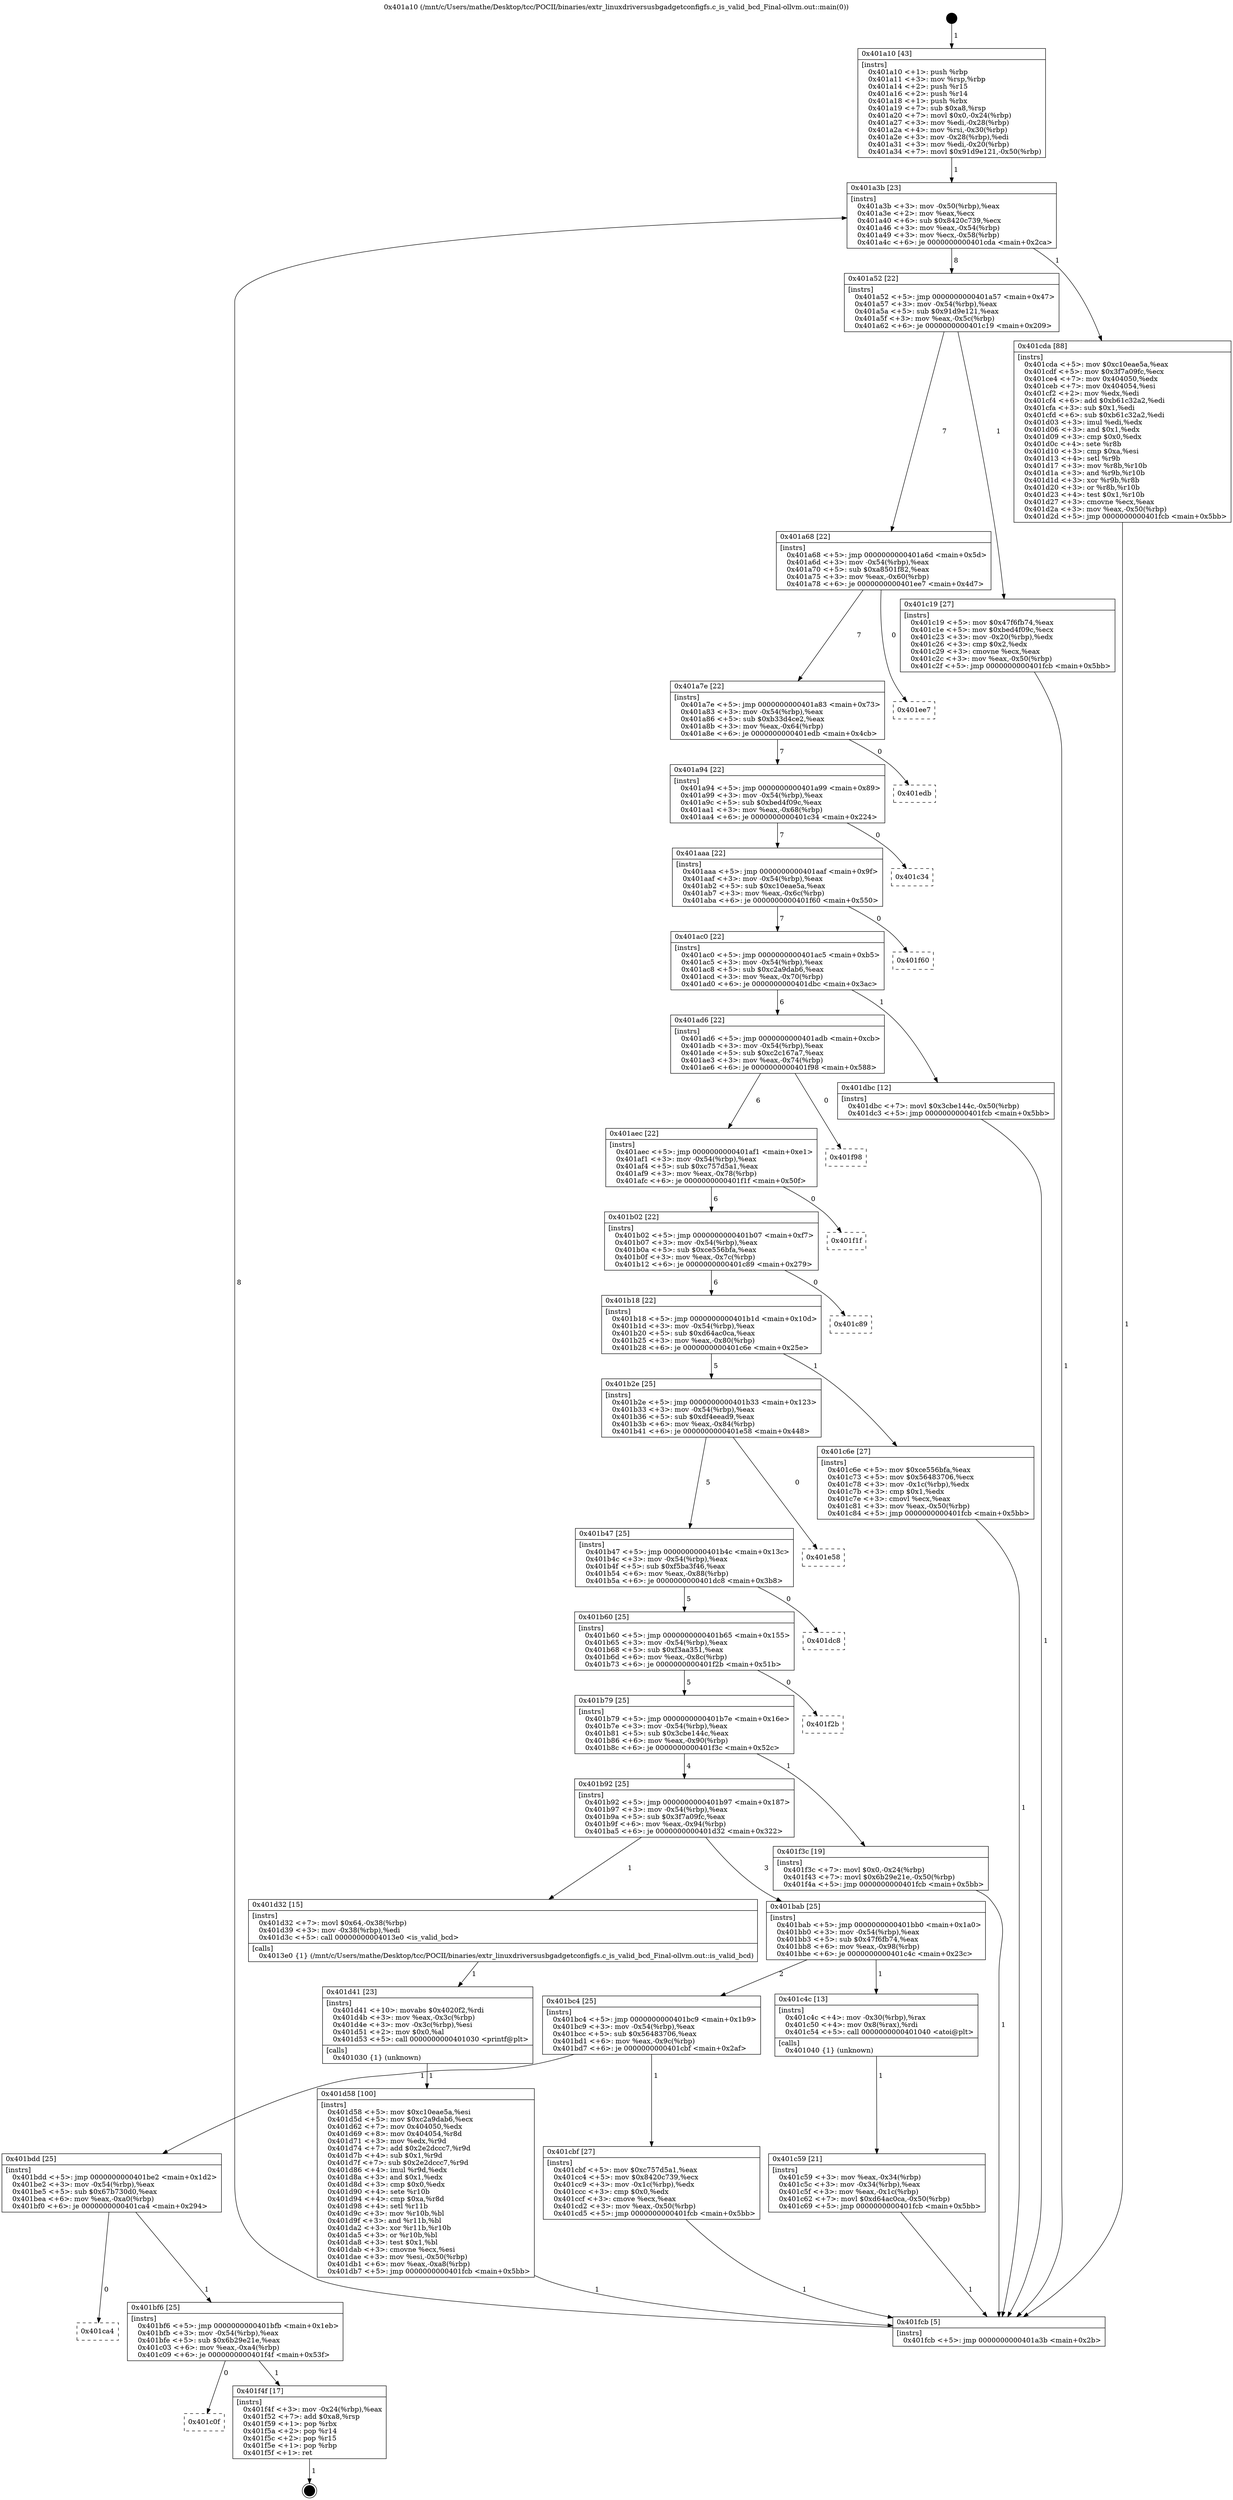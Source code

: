 digraph "0x401a10" {
  label = "0x401a10 (/mnt/c/Users/mathe/Desktop/tcc/POCII/binaries/extr_linuxdriversusbgadgetconfigfs.c_is_valid_bcd_Final-ollvm.out::main(0))"
  labelloc = "t"
  node[shape=record]

  Entry [label="",width=0.3,height=0.3,shape=circle,fillcolor=black,style=filled]
  "0x401a3b" [label="{
     0x401a3b [23]\l
     | [instrs]\l
     &nbsp;&nbsp;0x401a3b \<+3\>: mov -0x50(%rbp),%eax\l
     &nbsp;&nbsp;0x401a3e \<+2\>: mov %eax,%ecx\l
     &nbsp;&nbsp;0x401a40 \<+6\>: sub $0x8420c739,%ecx\l
     &nbsp;&nbsp;0x401a46 \<+3\>: mov %eax,-0x54(%rbp)\l
     &nbsp;&nbsp;0x401a49 \<+3\>: mov %ecx,-0x58(%rbp)\l
     &nbsp;&nbsp;0x401a4c \<+6\>: je 0000000000401cda \<main+0x2ca\>\l
  }"]
  "0x401cda" [label="{
     0x401cda [88]\l
     | [instrs]\l
     &nbsp;&nbsp;0x401cda \<+5\>: mov $0xc10eae5a,%eax\l
     &nbsp;&nbsp;0x401cdf \<+5\>: mov $0x3f7a09fc,%ecx\l
     &nbsp;&nbsp;0x401ce4 \<+7\>: mov 0x404050,%edx\l
     &nbsp;&nbsp;0x401ceb \<+7\>: mov 0x404054,%esi\l
     &nbsp;&nbsp;0x401cf2 \<+2\>: mov %edx,%edi\l
     &nbsp;&nbsp;0x401cf4 \<+6\>: add $0xb61c32a2,%edi\l
     &nbsp;&nbsp;0x401cfa \<+3\>: sub $0x1,%edi\l
     &nbsp;&nbsp;0x401cfd \<+6\>: sub $0xb61c32a2,%edi\l
     &nbsp;&nbsp;0x401d03 \<+3\>: imul %edi,%edx\l
     &nbsp;&nbsp;0x401d06 \<+3\>: and $0x1,%edx\l
     &nbsp;&nbsp;0x401d09 \<+3\>: cmp $0x0,%edx\l
     &nbsp;&nbsp;0x401d0c \<+4\>: sete %r8b\l
     &nbsp;&nbsp;0x401d10 \<+3\>: cmp $0xa,%esi\l
     &nbsp;&nbsp;0x401d13 \<+4\>: setl %r9b\l
     &nbsp;&nbsp;0x401d17 \<+3\>: mov %r8b,%r10b\l
     &nbsp;&nbsp;0x401d1a \<+3\>: and %r9b,%r10b\l
     &nbsp;&nbsp;0x401d1d \<+3\>: xor %r9b,%r8b\l
     &nbsp;&nbsp;0x401d20 \<+3\>: or %r8b,%r10b\l
     &nbsp;&nbsp;0x401d23 \<+4\>: test $0x1,%r10b\l
     &nbsp;&nbsp;0x401d27 \<+3\>: cmovne %ecx,%eax\l
     &nbsp;&nbsp;0x401d2a \<+3\>: mov %eax,-0x50(%rbp)\l
     &nbsp;&nbsp;0x401d2d \<+5\>: jmp 0000000000401fcb \<main+0x5bb\>\l
  }"]
  "0x401a52" [label="{
     0x401a52 [22]\l
     | [instrs]\l
     &nbsp;&nbsp;0x401a52 \<+5\>: jmp 0000000000401a57 \<main+0x47\>\l
     &nbsp;&nbsp;0x401a57 \<+3\>: mov -0x54(%rbp),%eax\l
     &nbsp;&nbsp;0x401a5a \<+5\>: sub $0x91d9e121,%eax\l
     &nbsp;&nbsp;0x401a5f \<+3\>: mov %eax,-0x5c(%rbp)\l
     &nbsp;&nbsp;0x401a62 \<+6\>: je 0000000000401c19 \<main+0x209\>\l
  }"]
  Exit [label="",width=0.3,height=0.3,shape=circle,fillcolor=black,style=filled,peripheries=2]
  "0x401c19" [label="{
     0x401c19 [27]\l
     | [instrs]\l
     &nbsp;&nbsp;0x401c19 \<+5\>: mov $0x47f6fb74,%eax\l
     &nbsp;&nbsp;0x401c1e \<+5\>: mov $0xbed4f09c,%ecx\l
     &nbsp;&nbsp;0x401c23 \<+3\>: mov -0x20(%rbp),%edx\l
     &nbsp;&nbsp;0x401c26 \<+3\>: cmp $0x2,%edx\l
     &nbsp;&nbsp;0x401c29 \<+3\>: cmovne %ecx,%eax\l
     &nbsp;&nbsp;0x401c2c \<+3\>: mov %eax,-0x50(%rbp)\l
     &nbsp;&nbsp;0x401c2f \<+5\>: jmp 0000000000401fcb \<main+0x5bb\>\l
  }"]
  "0x401a68" [label="{
     0x401a68 [22]\l
     | [instrs]\l
     &nbsp;&nbsp;0x401a68 \<+5\>: jmp 0000000000401a6d \<main+0x5d\>\l
     &nbsp;&nbsp;0x401a6d \<+3\>: mov -0x54(%rbp),%eax\l
     &nbsp;&nbsp;0x401a70 \<+5\>: sub $0xa8501f82,%eax\l
     &nbsp;&nbsp;0x401a75 \<+3\>: mov %eax,-0x60(%rbp)\l
     &nbsp;&nbsp;0x401a78 \<+6\>: je 0000000000401ee7 \<main+0x4d7\>\l
  }"]
  "0x401fcb" [label="{
     0x401fcb [5]\l
     | [instrs]\l
     &nbsp;&nbsp;0x401fcb \<+5\>: jmp 0000000000401a3b \<main+0x2b\>\l
  }"]
  "0x401a10" [label="{
     0x401a10 [43]\l
     | [instrs]\l
     &nbsp;&nbsp;0x401a10 \<+1\>: push %rbp\l
     &nbsp;&nbsp;0x401a11 \<+3\>: mov %rsp,%rbp\l
     &nbsp;&nbsp;0x401a14 \<+2\>: push %r15\l
     &nbsp;&nbsp;0x401a16 \<+2\>: push %r14\l
     &nbsp;&nbsp;0x401a18 \<+1\>: push %rbx\l
     &nbsp;&nbsp;0x401a19 \<+7\>: sub $0xa8,%rsp\l
     &nbsp;&nbsp;0x401a20 \<+7\>: movl $0x0,-0x24(%rbp)\l
     &nbsp;&nbsp;0x401a27 \<+3\>: mov %edi,-0x28(%rbp)\l
     &nbsp;&nbsp;0x401a2a \<+4\>: mov %rsi,-0x30(%rbp)\l
     &nbsp;&nbsp;0x401a2e \<+3\>: mov -0x28(%rbp),%edi\l
     &nbsp;&nbsp;0x401a31 \<+3\>: mov %edi,-0x20(%rbp)\l
     &nbsp;&nbsp;0x401a34 \<+7\>: movl $0x91d9e121,-0x50(%rbp)\l
  }"]
  "0x401c0f" [label="{
     0x401c0f\l
  }", style=dashed]
  "0x401ee7" [label="{
     0x401ee7\l
  }", style=dashed]
  "0x401a7e" [label="{
     0x401a7e [22]\l
     | [instrs]\l
     &nbsp;&nbsp;0x401a7e \<+5\>: jmp 0000000000401a83 \<main+0x73\>\l
     &nbsp;&nbsp;0x401a83 \<+3\>: mov -0x54(%rbp),%eax\l
     &nbsp;&nbsp;0x401a86 \<+5\>: sub $0xb33d4ce2,%eax\l
     &nbsp;&nbsp;0x401a8b \<+3\>: mov %eax,-0x64(%rbp)\l
     &nbsp;&nbsp;0x401a8e \<+6\>: je 0000000000401edb \<main+0x4cb\>\l
  }"]
  "0x401f4f" [label="{
     0x401f4f [17]\l
     | [instrs]\l
     &nbsp;&nbsp;0x401f4f \<+3\>: mov -0x24(%rbp),%eax\l
     &nbsp;&nbsp;0x401f52 \<+7\>: add $0xa8,%rsp\l
     &nbsp;&nbsp;0x401f59 \<+1\>: pop %rbx\l
     &nbsp;&nbsp;0x401f5a \<+2\>: pop %r14\l
     &nbsp;&nbsp;0x401f5c \<+2\>: pop %r15\l
     &nbsp;&nbsp;0x401f5e \<+1\>: pop %rbp\l
     &nbsp;&nbsp;0x401f5f \<+1\>: ret\l
  }"]
  "0x401edb" [label="{
     0x401edb\l
  }", style=dashed]
  "0x401a94" [label="{
     0x401a94 [22]\l
     | [instrs]\l
     &nbsp;&nbsp;0x401a94 \<+5\>: jmp 0000000000401a99 \<main+0x89\>\l
     &nbsp;&nbsp;0x401a99 \<+3\>: mov -0x54(%rbp),%eax\l
     &nbsp;&nbsp;0x401a9c \<+5\>: sub $0xbed4f09c,%eax\l
     &nbsp;&nbsp;0x401aa1 \<+3\>: mov %eax,-0x68(%rbp)\l
     &nbsp;&nbsp;0x401aa4 \<+6\>: je 0000000000401c34 \<main+0x224\>\l
  }"]
  "0x401bf6" [label="{
     0x401bf6 [25]\l
     | [instrs]\l
     &nbsp;&nbsp;0x401bf6 \<+5\>: jmp 0000000000401bfb \<main+0x1eb\>\l
     &nbsp;&nbsp;0x401bfb \<+3\>: mov -0x54(%rbp),%eax\l
     &nbsp;&nbsp;0x401bfe \<+5\>: sub $0x6b29e21e,%eax\l
     &nbsp;&nbsp;0x401c03 \<+6\>: mov %eax,-0xa4(%rbp)\l
     &nbsp;&nbsp;0x401c09 \<+6\>: je 0000000000401f4f \<main+0x53f\>\l
  }"]
  "0x401c34" [label="{
     0x401c34\l
  }", style=dashed]
  "0x401aaa" [label="{
     0x401aaa [22]\l
     | [instrs]\l
     &nbsp;&nbsp;0x401aaa \<+5\>: jmp 0000000000401aaf \<main+0x9f\>\l
     &nbsp;&nbsp;0x401aaf \<+3\>: mov -0x54(%rbp),%eax\l
     &nbsp;&nbsp;0x401ab2 \<+5\>: sub $0xc10eae5a,%eax\l
     &nbsp;&nbsp;0x401ab7 \<+3\>: mov %eax,-0x6c(%rbp)\l
     &nbsp;&nbsp;0x401aba \<+6\>: je 0000000000401f60 \<main+0x550\>\l
  }"]
  "0x401ca4" [label="{
     0x401ca4\l
  }", style=dashed]
  "0x401f60" [label="{
     0x401f60\l
  }", style=dashed]
  "0x401ac0" [label="{
     0x401ac0 [22]\l
     | [instrs]\l
     &nbsp;&nbsp;0x401ac0 \<+5\>: jmp 0000000000401ac5 \<main+0xb5\>\l
     &nbsp;&nbsp;0x401ac5 \<+3\>: mov -0x54(%rbp),%eax\l
     &nbsp;&nbsp;0x401ac8 \<+5\>: sub $0xc2a9dab6,%eax\l
     &nbsp;&nbsp;0x401acd \<+3\>: mov %eax,-0x70(%rbp)\l
     &nbsp;&nbsp;0x401ad0 \<+6\>: je 0000000000401dbc \<main+0x3ac\>\l
  }"]
  "0x401d58" [label="{
     0x401d58 [100]\l
     | [instrs]\l
     &nbsp;&nbsp;0x401d58 \<+5\>: mov $0xc10eae5a,%esi\l
     &nbsp;&nbsp;0x401d5d \<+5\>: mov $0xc2a9dab6,%ecx\l
     &nbsp;&nbsp;0x401d62 \<+7\>: mov 0x404050,%edx\l
     &nbsp;&nbsp;0x401d69 \<+8\>: mov 0x404054,%r8d\l
     &nbsp;&nbsp;0x401d71 \<+3\>: mov %edx,%r9d\l
     &nbsp;&nbsp;0x401d74 \<+7\>: add $0x2e2dccc7,%r9d\l
     &nbsp;&nbsp;0x401d7b \<+4\>: sub $0x1,%r9d\l
     &nbsp;&nbsp;0x401d7f \<+7\>: sub $0x2e2dccc7,%r9d\l
     &nbsp;&nbsp;0x401d86 \<+4\>: imul %r9d,%edx\l
     &nbsp;&nbsp;0x401d8a \<+3\>: and $0x1,%edx\l
     &nbsp;&nbsp;0x401d8d \<+3\>: cmp $0x0,%edx\l
     &nbsp;&nbsp;0x401d90 \<+4\>: sete %r10b\l
     &nbsp;&nbsp;0x401d94 \<+4\>: cmp $0xa,%r8d\l
     &nbsp;&nbsp;0x401d98 \<+4\>: setl %r11b\l
     &nbsp;&nbsp;0x401d9c \<+3\>: mov %r10b,%bl\l
     &nbsp;&nbsp;0x401d9f \<+3\>: and %r11b,%bl\l
     &nbsp;&nbsp;0x401da2 \<+3\>: xor %r11b,%r10b\l
     &nbsp;&nbsp;0x401da5 \<+3\>: or %r10b,%bl\l
     &nbsp;&nbsp;0x401da8 \<+3\>: test $0x1,%bl\l
     &nbsp;&nbsp;0x401dab \<+3\>: cmovne %ecx,%esi\l
     &nbsp;&nbsp;0x401dae \<+3\>: mov %esi,-0x50(%rbp)\l
     &nbsp;&nbsp;0x401db1 \<+6\>: mov %eax,-0xa8(%rbp)\l
     &nbsp;&nbsp;0x401db7 \<+5\>: jmp 0000000000401fcb \<main+0x5bb\>\l
  }"]
  "0x401dbc" [label="{
     0x401dbc [12]\l
     | [instrs]\l
     &nbsp;&nbsp;0x401dbc \<+7\>: movl $0x3cbe144c,-0x50(%rbp)\l
     &nbsp;&nbsp;0x401dc3 \<+5\>: jmp 0000000000401fcb \<main+0x5bb\>\l
  }"]
  "0x401ad6" [label="{
     0x401ad6 [22]\l
     | [instrs]\l
     &nbsp;&nbsp;0x401ad6 \<+5\>: jmp 0000000000401adb \<main+0xcb\>\l
     &nbsp;&nbsp;0x401adb \<+3\>: mov -0x54(%rbp),%eax\l
     &nbsp;&nbsp;0x401ade \<+5\>: sub $0xc2c167a7,%eax\l
     &nbsp;&nbsp;0x401ae3 \<+3\>: mov %eax,-0x74(%rbp)\l
     &nbsp;&nbsp;0x401ae6 \<+6\>: je 0000000000401f98 \<main+0x588\>\l
  }"]
  "0x401d41" [label="{
     0x401d41 [23]\l
     | [instrs]\l
     &nbsp;&nbsp;0x401d41 \<+10\>: movabs $0x4020f2,%rdi\l
     &nbsp;&nbsp;0x401d4b \<+3\>: mov %eax,-0x3c(%rbp)\l
     &nbsp;&nbsp;0x401d4e \<+3\>: mov -0x3c(%rbp),%esi\l
     &nbsp;&nbsp;0x401d51 \<+2\>: mov $0x0,%al\l
     &nbsp;&nbsp;0x401d53 \<+5\>: call 0000000000401030 \<printf@plt\>\l
     | [calls]\l
     &nbsp;&nbsp;0x401030 \{1\} (unknown)\l
  }"]
  "0x401f98" [label="{
     0x401f98\l
  }", style=dashed]
  "0x401aec" [label="{
     0x401aec [22]\l
     | [instrs]\l
     &nbsp;&nbsp;0x401aec \<+5\>: jmp 0000000000401af1 \<main+0xe1\>\l
     &nbsp;&nbsp;0x401af1 \<+3\>: mov -0x54(%rbp),%eax\l
     &nbsp;&nbsp;0x401af4 \<+5\>: sub $0xc757d5a1,%eax\l
     &nbsp;&nbsp;0x401af9 \<+3\>: mov %eax,-0x78(%rbp)\l
     &nbsp;&nbsp;0x401afc \<+6\>: je 0000000000401f1f \<main+0x50f\>\l
  }"]
  "0x401bdd" [label="{
     0x401bdd [25]\l
     | [instrs]\l
     &nbsp;&nbsp;0x401bdd \<+5\>: jmp 0000000000401be2 \<main+0x1d2\>\l
     &nbsp;&nbsp;0x401be2 \<+3\>: mov -0x54(%rbp),%eax\l
     &nbsp;&nbsp;0x401be5 \<+5\>: sub $0x67b730d0,%eax\l
     &nbsp;&nbsp;0x401bea \<+6\>: mov %eax,-0xa0(%rbp)\l
     &nbsp;&nbsp;0x401bf0 \<+6\>: je 0000000000401ca4 \<main+0x294\>\l
  }"]
  "0x401f1f" [label="{
     0x401f1f\l
  }", style=dashed]
  "0x401b02" [label="{
     0x401b02 [22]\l
     | [instrs]\l
     &nbsp;&nbsp;0x401b02 \<+5\>: jmp 0000000000401b07 \<main+0xf7\>\l
     &nbsp;&nbsp;0x401b07 \<+3\>: mov -0x54(%rbp),%eax\l
     &nbsp;&nbsp;0x401b0a \<+5\>: sub $0xce556bfa,%eax\l
     &nbsp;&nbsp;0x401b0f \<+3\>: mov %eax,-0x7c(%rbp)\l
     &nbsp;&nbsp;0x401b12 \<+6\>: je 0000000000401c89 \<main+0x279\>\l
  }"]
  "0x401cbf" [label="{
     0x401cbf [27]\l
     | [instrs]\l
     &nbsp;&nbsp;0x401cbf \<+5\>: mov $0xc757d5a1,%eax\l
     &nbsp;&nbsp;0x401cc4 \<+5\>: mov $0x8420c739,%ecx\l
     &nbsp;&nbsp;0x401cc9 \<+3\>: mov -0x1c(%rbp),%edx\l
     &nbsp;&nbsp;0x401ccc \<+3\>: cmp $0x0,%edx\l
     &nbsp;&nbsp;0x401ccf \<+3\>: cmove %ecx,%eax\l
     &nbsp;&nbsp;0x401cd2 \<+3\>: mov %eax,-0x50(%rbp)\l
     &nbsp;&nbsp;0x401cd5 \<+5\>: jmp 0000000000401fcb \<main+0x5bb\>\l
  }"]
  "0x401c89" [label="{
     0x401c89\l
  }", style=dashed]
  "0x401b18" [label="{
     0x401b18 [22]\l
     | [instrs]\l
     &nbsp;&nbsp;0x401b18 \<+5\>: jmp 0000000000401b1d \<main+0x10d\>\l
     &nbsp;&nbsp;0x401b1d \<+3\>: mov -0x54(%rbp),%eax\l
     &nbsp;&nbsp;0x401b20 \<+5\>: sub $0xd64ac0ca,%eax\l
     &nbsp;&nbsp;0x401b25 \<+3\>: mov %eax,-0x80(%rbp)\l
     &nbsp;&nbsp;0x401b28 \<+6\>: je 0000000000401c6e \<main+0x25e\>\l
  }"]
  "0x401c59" [label="{
     0x401c59 [21]\l
     | [instrs]\l
     &nbsp;&nbsp;0x401c59 \<+3\>: mov %eax,-0x34(%rbp)\l
     &nbsp;&nbsp;0x401c5c \<+3\>: mov -0x34(%rbp),%eax\l
     &nbsp;&nbsp;0x401c5f \<+3\>: mov %eax,-0x1c(%rbp)\l
     &nbsp;&nbsp;0x401c62 \<+7\>: movl $0xd64ac0ca,-0x50(%rbp)\l
     &nbsp;&nbsp;0x401c69 \<+5\>: jmp 0000000000401fcb \<main+0x5bb\>\l
  }"]
  "0x401c6e" [label="{
     0x401c6e [27]\l
     | [instrs]\l
     &nbsp;&nbsp;0x401c6e \<+5\>: mov $0xce556bfa,%eax\l
     &nbsp;&nbsp;0x401c73 \<+5\>: mov $0x56483706,%ecx\l
     &nbsp;&nbsp;0x401c78 \<+3\>: mov -0x1c(%rbp),%edx\l
     &nbsp;&nbsp;0x401c7b \<+3\>: cmp $0x1,%edx\l
     &nbsp;&nbsp;0x401c7e \<+3\>: cmovl %ecx,%eax\l
     &nbsp;&nbsp;0x401c81 \<+3\>: mov %eax,-0x50(%rbp)\l
     &nbsp;&nbsp;0x401c84 \<+5\>: jmp 0000000000401fcb \<main+0x5bb\>\l
  }"]
  "0x401b2e" [label="{
     0x401b2e [25]\l
     | [instrs]\l
     &nbsp;&nbsp;0x401b2e \<+5\>: jmp 0000000000401b33 \<main+0x123\>\l
     &nbsp;&nbsp;0x401b33 \<+3\>: mov -0x54(%rbp),%eax\l
     &nbsp;&nbsp;0x401b36 \<+5\>: sub $0xdf4eead9,%eax\l
     &nbsp;&nbsp;0x401b3b \<+6\>: mov %eax,-0x84(%rbp)\l
     &nbsp;&nbsp;0x401b41 \<+6\>: je 0000000000401e58 \<main+0x448\>\l
  }"]
  "0x401bc4" [label="{
     0x401bc4 [25]\l
     | [instrs]\l
     &nbsp;&nbsp;0x401bc4 \<+5\>: jmp 0000000000401bc9 \<main+0x1b9\>\l
     &nbsp;&nbsp;0x401bc9 \<+3\>: mov -0x54(%rbp),%eax\l
     &nbsp;&nbsp;0x401bcc \<+5\>: sub $0x56483706,%eax\l
     &nbsp;&nbsp;0x401bd1 \<+6\>: mov %eax,-0x9c(%rbp)\l
     &nbsp;&nbsp;0x401bd7 \<+6\>: je 0000000000401cbf \<main+0x2af\>\l
  }"]
  "0x401e58" [label="{
     0x401e58\l
  }", style=dashed]
  "0x401b47" [label="{
     0x401b47 [25]\l
     | [instrs]\l
     &nbsp;&nbsp;0x401b47 \<+5\>: jmp 0000000000401b4c \<main+0x13c\>\l
     &nbsp;&nbsp;0x401b4c \<+3\>: mov -0x54(%rbp),%eax\l
     &nbsp;&nbsp;0x401b4f \<+5\>: sub $0xf5ba3f46,%eax\l
     &nbsp;&nbsp;0x401b54 \<+6\>: mov %eax,-0x88(%rbp)\l
     &nbsp;&nbsp;0x401b5a \<+6\>: je 0000000000401dc8 \<main+0x3b8\>\l
  }"]
  "0x401c4c" [label="{
     0x401c4c [13]\l
     | [instrs]\l
     &nbsp;&nbsp;0x401c4c \<+4\>: mov -0x30(%rbp),%rax\l
     &nbsp;&nbsp;0x401c50 \<+4\>: mov 0x8(%rax),%rdi\l
     &nbsp;&nbsp;0x401c54 \<+5\>: call 0000000000401040 \<atoi@plt\>\l
     | [calls]\l
     &nbsp;&nbsp;0x401040 \{1\} (unknown)\l
  }"]
  "0x401dc8" [label="{
     0x401dc8\l
  }", style=dashed]
  "0x401b60" [label="{
     0x401b60 [25]\l
     | [instrs]\l
     &nbsp;&nbsp;0x401b60 \<+5\>: jmp 0000000000401b65 \<main+0x155\>\l
     &nbsp;&nbsp;0x401b65 \<+3\>: mov -0x54(%rbp),%eax\l
     &nbsp;&nbsp;0x401b68 \<+5\>: sub $0xf3aa351,%eax\l
     &nbsp;&nbsp;0x401b6d \<+6\>: mov %eax,-0x8c(%rbp)\l
     &nbsp;&nbsp;0x401b73 \<+6\>: je 0000000000401f2b \<main+0x51b\>\l
  }"]
  "0x401bab" [label="{
     0x401bab [25]\l
     | [instrs]\l
     &nbsp;&nbsp;0x401bab \<+5\>: jmp 0000000000401bb0 \<main+0x1a0\>\l
     &nbsp;&nbsp;0x401bb0 \<+3\>: mov -0x54(%rbp),%eax\l
     &nbsp;&nbsp;0x401bb3 \<+5\>: sub $0x47f6fb74,%eax\l
     &nbsp;&nbsp;0x401bb8 \<+6\>: mov %eax,-0x98(%rbp)\l
     &nbsp;&nbsp;0x401bbe \<+6\>: je 0000000000401c4c \<main+0x23c\>\l
  }"]
  "0x401f2b" [label="{
     0x401f2b\l
  }", style=dashed]
  "0x401b79" [label="{
     0x401b79 [25]\l
     | [instrs]\l
     &nbsp;&nbsp;0x401b79 \<+5\>: jmp 0000000000401b7e \<main+0x16e\>\l
     &nbsp;&nbsp;0x401b7e \<+3\>: mov -0x54(%rbp),%eax\l
     &nbsp;&nbsp;0x401b81 \<+5\>: sub $0x3cbe144c,%eax\l
     &nbsp;&nbsp;0x401b86 \<+6\>: mov %eax,-0x90(%rbp)\l
     &nbsp;&nbsp;0x401b8c \<+6\>: je 0000000000401f3c \<main+0x52c\>\l
  }"]
  "0x401d32" [label="{
     0x401d32 [15]\l
     | [instrs]\l
     &nbsp;&nbsp;0x401d32 \<+7\>: movl $0x64,-0x38(%rbp)\l
     &nbsp;&nbsp;0x401d39 \<+3\>: mov -0x38(%rbp),%edi\l
     &nbsp;&nbsp;0x401d3c \<+5\>: call 00000000004013e0 \<is_valid_bcd\>\l
     | [calls]\l
     &nbsp;&nbsp;0x4013e0 \{1\} (/mnt/c/Users/mathe/Desktop/tcc/POCII/binaries/extr_linuxdriversusbgadgetconfigfs.c_is_valid_bcd_Final-ollvm.out::is_valid_bcd)\l
  }"]
  "0x401f3c" [label="{
     0x401f3c [19]\l
     | [instrs]\l
     &nbsp;&nbsp;0x401f3c \<+7\>: movl $0x0,-0x24(%rbp)\l
     &nbsp;&nbsp;0x401f43 \<+7\>: movl $0x6b29e21e,-0x50(%rbp)\l
     &nbsp;&nbsp;0x401f4a \<+5\>: jmp 0000000000401fcb \<main+0x5bb\>\l
  }"]
  "0x401b92" [label="{
     0x401b92 [25]\l
     | [instrs]\l
     &nbsp;&nbsp;0x401b92 \<+5\>: jmp 0000000000401b97 \<main+0x187\>\l
     &nbsp;&nbsp;0x401b97 \<+3\>: mov -0x54(%rbp),%eax\l
     &nbsp;&nbsp;0x401b9a \<+5\>: sub $0x3f7a09fc,%eax\l
     &nbsp;&nbsp;0x401b9f \<+6\>: mov %eax,-0x94(%rbp)\l
     &nbsp;&nbsp;0x401ba5 \<+6\>: je 0000000000401d32 \<main+0x322\>\l
  }"]
  Entry -> "0x401a10" [label=" 1"]
  "0x401a3b" -> "0x401cda" [label=" 1"]
  "0x401a3b" -> "0x401a52" [label=" 8"]
  "0x401f4f" -> Exit [label=" 1"]
  "0x401a52" -> "0x401c19" [label=" 1"]
  "0x401a52" -> "0x401a68" [label=" 7"]
  "0x401c19" -> "0x401fcb" [label=" 1"]
  "0x401a10" -> "0x401a3b" [label=" 1"]
  "0x401fcb" -> "0x401a3b" [label=" 8"]
  "0x401bf6" -> "0x401c0f" [label=" 0"]
  "0x401a68" -> "0x401ee7" [label=" 0"]
  "0x401a68" -> "0x401a7e" [label=" 7"]
  "0x401bf6" -> "0x401f4f" [label=" 1"]
  "0x401a7e" -> "0x401edb" [label=" 0"]
  "0x401a7e" -> "0x401a94" [label=" 7"]
  "0x401bdd" -> "0x401bf6" [label=" 1"]
  "0x401a94" -> "0x401c34" [label=" 0"]
  "0x401a94" -> "0x401aaa" [label=" 7"]
  "0x401bdd" -> "0x401ca4" [label=" 0"]
  "0x401aaa" -> "0x401f60" [label=" 0"]
  "0x401aaa" -> "0x401ac0" [label=" 7"]
  "0x401f3c" -> "0x401fcb" [label=" 1"]
  "0x401ac0" -> "0x401dbc" [label=" 1"]
  "0x401ac0" -> "0x401ad6" [label=" 6"]
  "0x401dbc" -> "0x401fcb" [label=" 1"]
  "0x401ad6" -> "0x401f98" [label=" 0"]
  "0x401ad6" -> "0x401aec" [label=" 6"]
  "0x401d58" -> "0x401fcb" [label=" 1"]
  "0x401aec" -> "0x401f1f" [label=" 0"]
  "0x401aec" -> "0x401b02" [label=" 6"]
  "0x401d41" -> "0x401d58" [label=" 1"]
  "0x401b02" -> "0x401c89" [label=" 0"]
  "0x401b02" -> "0x401b18" [label=" 6"]
  "0x401d32" -> "0x401d41" [label=" 1"]
  "0x401b18" -> "0x401c6e" [label=" 1"]
  "0x401b18" -> "0x401b2e" [label=" 5"]
  "0x401cbf" -> "0x401fcb" [label=" 1"]
  "0x401b2e" -> "0x401e58" [label=" 0"]
  "0x401b2e" -> "0x401b47" [label=" 5"]
  "0x401bc4" -> "0x401bdd" [label=" 1"]
  "0x401b47" -> "0x401dc8" [label=" 0"]
  "0x401b47" -> "0x401b60" [label=" 5"]
  "0x401bc4" -> "0x401cbf" [label=" 1"]
  "0x401b60" -> "0x401f2b" [label=" 0"]
  "0x401b60" -> "0x401b79" [label=" 5"]
  "0x401c6e" -> "0x401fcb" [label=" 1"]
  "0x401b79" -> "0x401f3c" [label=" 1"]
  "0x401b79" -> "0x401b92" [label=" 4"]
  "0x401c59" -> "0x401fcb" [label=" 1"]
  "0x401b92" -> "0x401d32" [label=" 1"]
  "0x401b92" -> "0x401bab" [label=" 3"]
  "0x401cda" -> "0x401fcb" [label=" 1"]
  "0x401bab" -> "0x401c4c" [label=" 1"]
  "0x401bab" -> "0x401bc4" [label=" 2"]
  "0x401c4c" -> "0x401c59" [label=" 1"]
}
